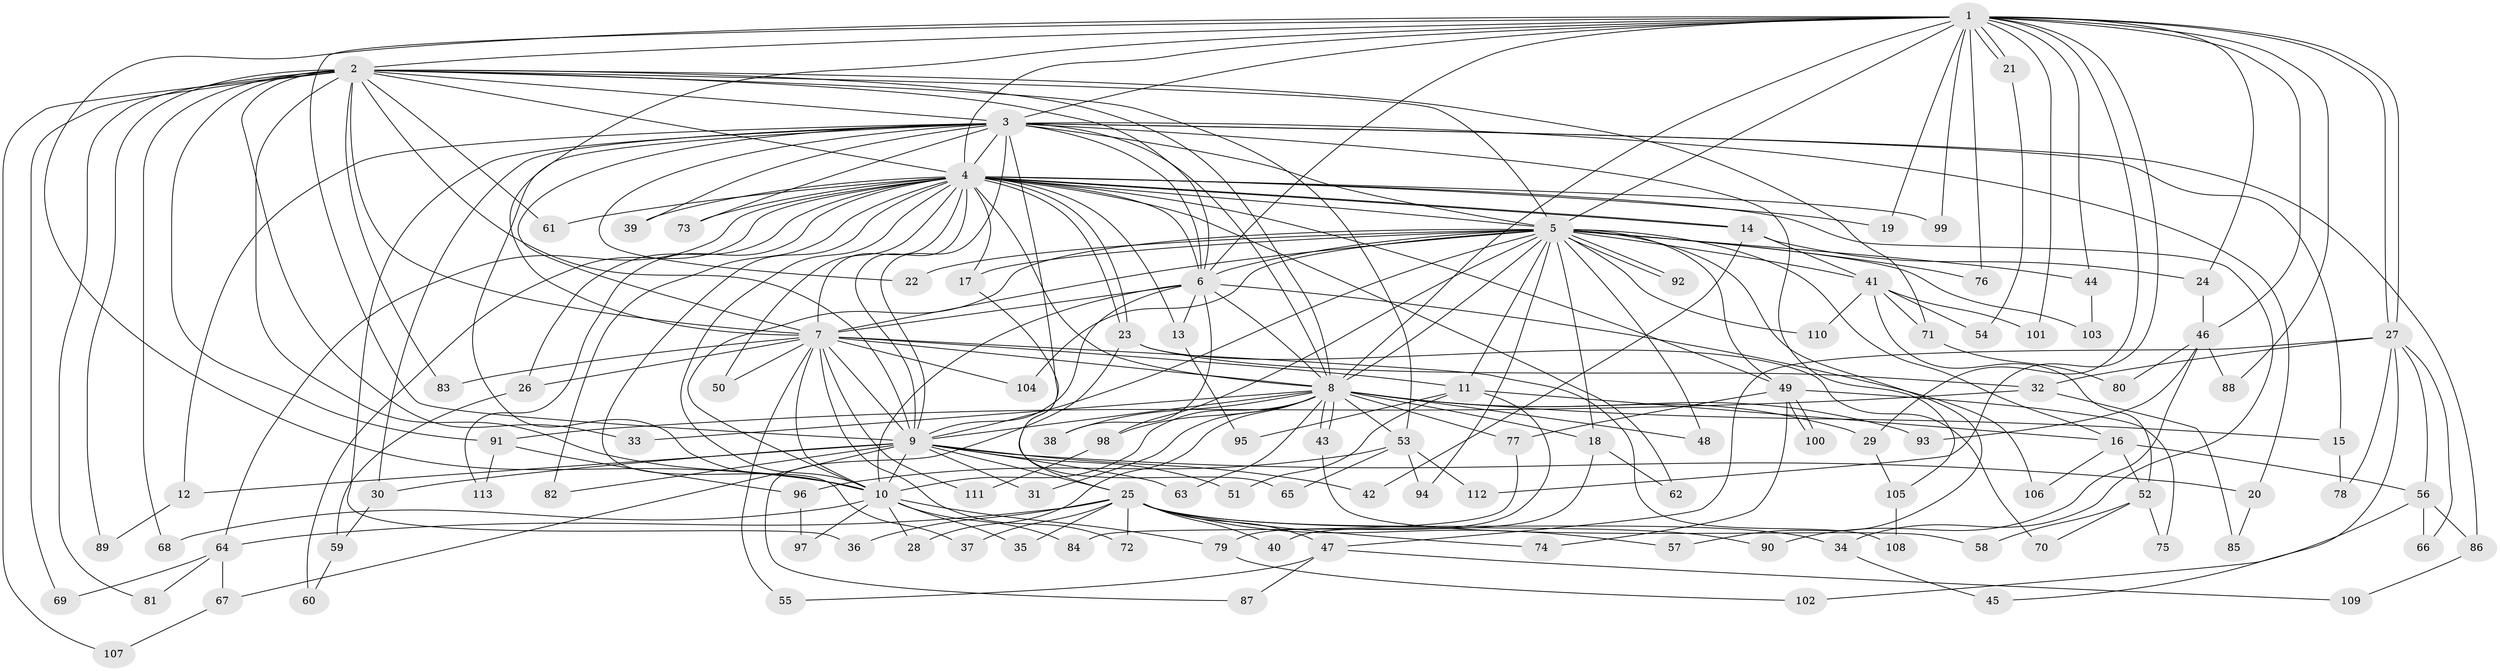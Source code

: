 // Generated by graph-tools (version 1.1) at 2025/01/03/09/25 03:01:34]
// undirected, 113 vertices, 251 edges
graph export_dot {
graph [start="1"]
  node [color=gray90,style=filled];
  1;
  2;
  3;
  4;
  5;
  6;
  7;
  8;
  9;
  10;
  11;
  12;
  13;
  14;
  15;
  16;
  17;
  18;
  19;
  20;
  21;
  22;
  23;
  24;
  25;
  26;
  27;
  28;
  29;
  30;
  31;
  32;
  33;
  34;
  35;
  36;
  37;
  38;
  39;
  40;
  41;
  42;
  43;
  44;
  45;
  46;
  47;
  48;
  49;
  50;
  51;
  52;
  53;
  54;
  55;
  56;
  57;
  58;
  59;
  60;
  61;
  62;
  63;
  64;
  65;
  66;
  67;
  68;
  69;
  70;
  71;
  72;
  73;
  74;
  75;
  76;
  77;
  78;
  79;
  80;
  81;
  82;
  83;
  84;
  85;
  86;
  87;
  88;
  89;
  90;
  91;
  92;
  93;
  94;
  95;
  96;
  97;
  98;
  99;
  100;
  101;
  102;
  103;
  104;
  105;
  106;
  107;
  108;
  109;
  110;
  111;
  112;
  113;
  1 -- 2;
  1 -- 3;
  1 -- 4;
  1 -- 5;
  1 -- 6;
  1 -- 7;
  1 -- 8;
  1 -- 9;
  1 -- 10;
  1 -- 19;
  1 -- 21;
  1 -- 21;
  1 -- 24;
  1 -- 27;
  1 -- 27;
  1 -- 29;
  1 -- 44;
  1 -- 46;
  1 -- 76;
  1 -- 88;
  1 -- 99;
  1 -- 101;
  1 -- 112;
  2 -- 3;
  2 -- 4;
  2 -- 5;
  2 -- 6;
  2 -- 7;
  2 -- 8;
  2 -- 9;
  2 -- 10;
  2 -- 33;
  2 -- 53;
  2 -- 61;
  2 -- 68;
  2 -- 69;
  2 -- 71;
  2 -- 81;
  2 -- 83;
  2 -- 89;
  2 -- 91;
  2 -- 107;
  3 -- 4;
  3 -- 5;
  3 -- 6;
  3 -- 7;
  3 -- 8;
  3 -- 9;
  3 -- 10;
  3 -- 12;
  3 -- 15;
  3 -- 20;
  3 -- 22;
  3 -- 25;
  3 -- 30;
  3 -- 36;
  3 -- 39;
  3 -- 73;
  3 -- 86;
  3 -- 105;
  4 -- 5;
  4 -- 6;
  4 -- 7;
  4 -- 8;
  4 -- 9;
  4 -- 10;
  4 -- 13;
  4 -- 14;
  4 -- 14;
  4 -- 17;
  4 -- 19;
  4 -- 23;
  4 -- 23;
  4 -- 26;
  4 -- 34;
  4 -- 37;
  4 -- 39;
  4 -- 49;
  4 -- 50;
  4 -- 60;
  4 -- 61;
  4 -- 62;
  4 -- 64;
  4 -- 73;
  4 -- 82;
  4 -- 99;
  4 -- 113;
  5 -- 6;
  5 -- 7;
  5 -- 8;
  5 -- 9;
  5 -- 10;
  5 -- 11;
  5 -- 16;
  5 -- 17;
  5 -- 18;
  5 -- 22;
  5 -- 41;
  5 -- 44;
  5 -- 48;
  5 -- 49;
  5 -- 57;
  5 -- 76;
  5 -- 92;
  5 -- 92;
  5 -- 94;
  5 -- 98;
  5 -- 103;
  5 -- 104;
  5 -- 110;
  6 -- 7;
  6 -- 8;
  6 -- 9;
  6 -- 10;
  6 -- 13;
  6 -- 38;
  6 -- 106;
  7 -- 8;
  7 -- 9;
  7 -- 10;
  7 -- 11;
  7 -- 26;
  7 -- 50;
  7 -- 55;
  7 -- 72;
  7 -- 83;
  7 -- 104;
  7 -- 108;
  7 -- 111;
  8 -- 9;
  8 -- 10;
  8 -- 15;
  8 -- 18;
  8 -- 28;
  8 -- 29;
  8 -- 31;
  8 -- 33;
  8 -- 38;
  8 -- 43;
  8 -- 43;
  8 -- 48;
  8 -- 53;
  8 -- 63;
  8 -- 77;
  8 -- 93;
  8 -- 98;
  9 -- 10;
  9 -- 12;
  9 -- 20;
  9 -- 25;
  9 -- 30;
  9 -- 31;
  9 -- 42;
  9 -- 51;
  9 -- 63;
  9 -- 67;
  9 -- 82;
  10 -- 28;
  10 -- 35;
  10 -- 68;
  10 -- 79;
  10 -- 84;
  10 -- 97;
  11 -- 16;
  11 -- 51;
  11 -- 79;
  11 -- 95;
  12 -- 89;
  13 -- 95;
  14 -- 24;
  14 -- 41;
  14 -- 42;
  15 -- 78;
  16 -- 52;
  16 -- 56;
  16 -- 106;
  17 -- 65;
  18 -- 40;
  18 -- 62;
  20 -- 85;
  21 -- 54;
  23 -- 32;
  23 -- 70;
  23 -- 87;
  24 -- 46;
  25 -- 34;
  25 -- 35;
  25 -- 36;
  25 -- 37;
  25 -- 40;
  25 -- 47;
  25 -- 57;
  25 -- 64;
  25 -- 72;
  25 -- 74;
  25 -- 90;
  26 -- 59;
  27 -- 32;
  27 -- 45;
  27 -- 47;
  27 -- 56;
  27 -- 66;
  27 -- 78;
  29 -- 105;
  30 -- 59;
  32 -- 85;
  32 -- 91;
  34 -- 45;
  41 -- 52;
  41 -- 54;
  41 -- 71;
  41 -- 101;
  41 -- 110;
  43 -- 58;
  44 -- 103;
  46 -- 80;
  46 -- 88;
  46 -- 90;
  46 -- 93;
  47 -- 55;
  47 -- 87;
  47 -- 109;
  49 -- 74;
  49 -- 75;
  49 -- 77;
  49 -- 100;
  49 -- 100;
  52 -- 58;
  52 -- 70;
  52 -- 75;
  53 -- 65;
  53 -- 94;
  53 -- 96;
  53 -- 112;
  56 -- 66;
  56 -- 86;
  56 -- 102;
  59 -- 60;
  64 -- 67;
  64 -- 69;
  64 -- 81;
  67 -- 107;
  71 -- 80;
  77 -- 84;
  79 -- 102;
  86 -- 109;
  91 -- 96;
  91 -- 113;
  96 -- 97;
  98 -- 111;
  105 -- 108;
}
